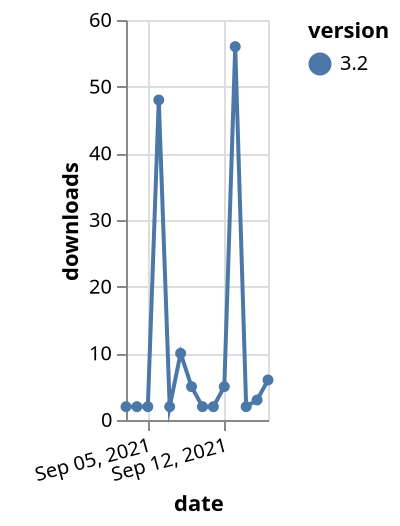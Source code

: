 {"$schema": "https://vega.github.io/schema/vega-lite/v5.json", "description": "A simple bar chart with embedded data.", "data": {"values": [{"date": "2021-09-03", "total": 17906, "delta": 2, "version": "3.2"}, {"date": "2021-09-04", "total": 17908, "delta": 2, "version": "3.2"}, {"date": "2021-09-05", "total": 17910, "delta": 2, "version": "3.2"}, {"date": "2021-09-06", "total": 17958, "delta": 48, "version": "3.2"}, {"date": "2021-09-07", "total": 17960, "delta": 2, "version": "3.2"}, {"date": "2021-09-08", "total": 17970, "delta": 10, "version": "3.2"}, {"date": "2021-09-09", "total": 17975, "delta": 5, "version": "3.2"}, {"date": "2021-09-10", "total": 17977, "delta": 2, "version": "3.2"}, {"date": "2021-09-11", "total": 17979, "delta": 2, "version": "3.2"}, {"date": "2021-09-12", "total": 17984, "delta": 5, "version": "3.2"}, {"date": "2021-09-13", "total": 18040, "delta": 56, "version": "3.2"}, {"date": "2021-09-14", "total": 18042, "delta": 2, "version": "3.2"}, {"date": "2021-09-15", "total": 18045, "delta": 3, "version": "3.2"}, {"date": "2021-09-16", "total": 18051, "delta": 6, "version": "3.2"}]}, "width": "container", "mark": {"type": "line", "point": {"filled": true}}, "encoding": {"x": {"field": "date", "type": "temporal", "timeUnit": "yearmonthdate", "title": "date", "axis": {"labelAngle": -15}}, "y": {"field": "delta", "type": "quantitative", "title": "downloads"}, "color": {"field": "version", "type": "nominal"}, "tooltip": {"field": "delta"}}}